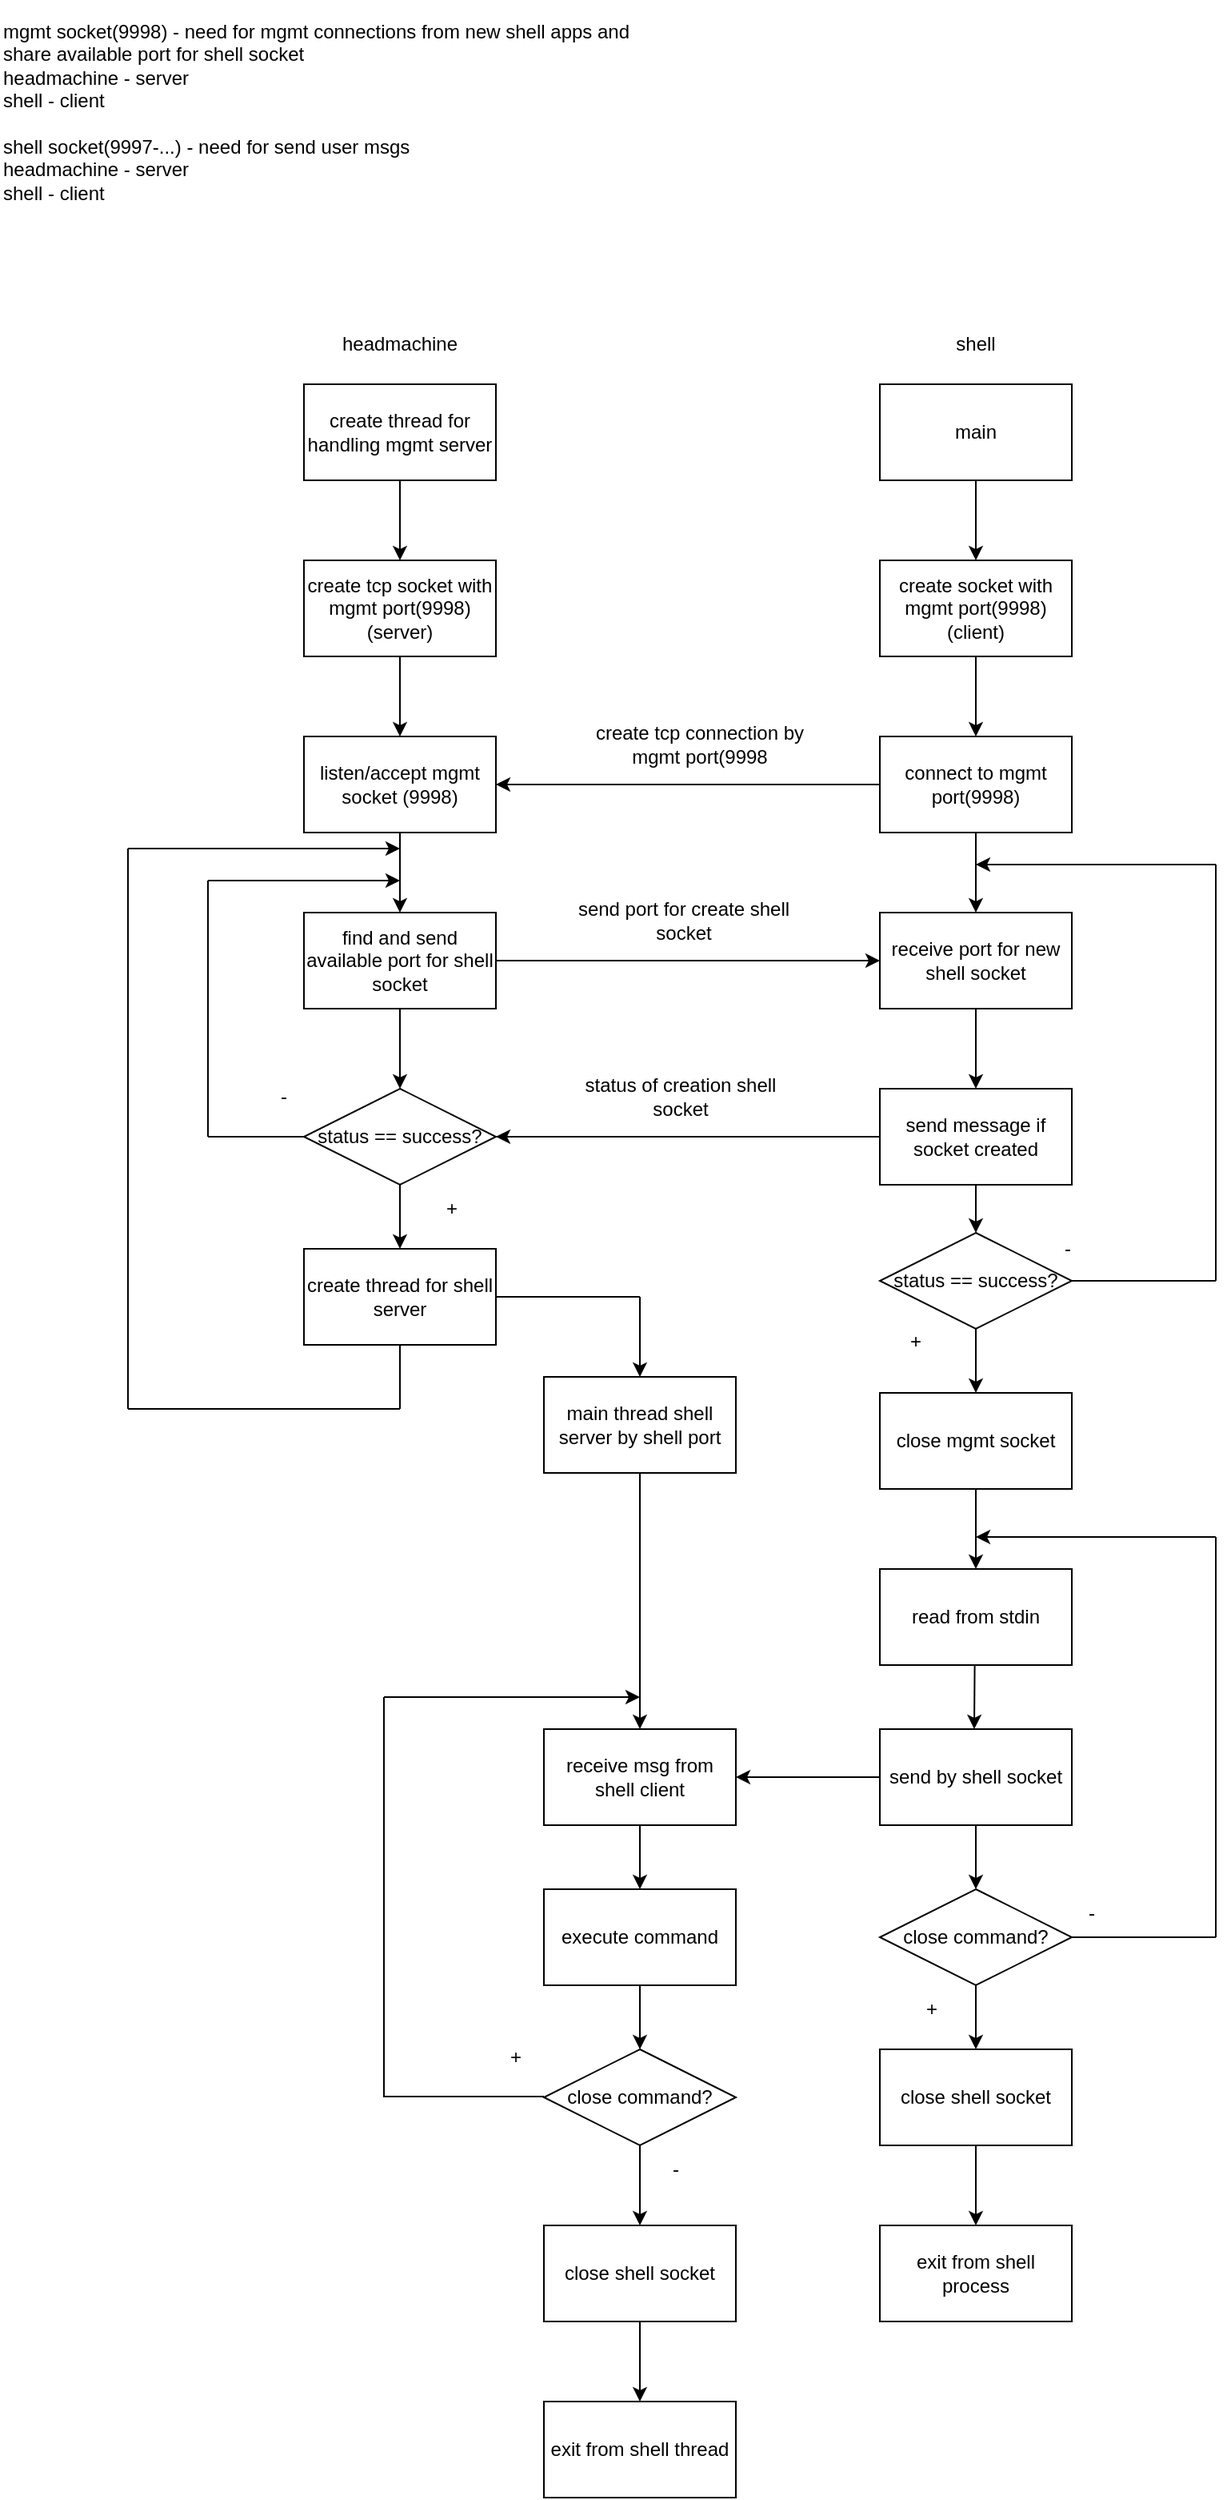 <mxfile>
    <diagram id="D7tr2zpuJQFo2wiuJWB7" name="Page-1">
        <mxGraphModel dx="837" dy="1694" grid="1" gridSize="10" guides="1" tooltips="1" connect="1" arrows="1" fold="1" page="1" pageScale="1" pageWidth="850" pageHeight="1100" math="0" shadow="0">
            <root>
                <mxCell id="0"/>
                <mxCell id="1" parent="0"/>
                <mxCell id="CwxnqqQITI3bkfZLVjzH-15" value="" style="edgeStyle=orthogonalEdgeStyle;rounded=0;orthogonalLoop=1;jettySize=auto;html=1;" parent="1" source="CwxnqqQITI3bkfZLVjzH-12" target="CwxnqqQITI3bkfZLVjzH-13" edge="1">
                    <mxGeometry relative="1" as="geometry"/>
                </mxCell>
                <mxCell id="CwxnqqQITI3bkfZLVjzH-12" value="create thread for handling mgmt server" style="rounded=0;whiteSpace=wrap;html=1;fillColor=default;gradientColor=none;" parent="1" vertex="1">
                    <mxGeometry x="190" y="200" width="120" height="60" as="geometry"/>
                </mxCell>
                <mxCell id="CwxnqqQITI3bkfZLVjzH-16" value="" style="edgeStyle=orthogonalEdgeStyle;rounded=0;orthogonalLoop=1;jettySize=auto;html=1;" parent="1" source="CwxnqqQITI3bkfZLVjzH-13" target="CwxnqqQITI3bkfZLVjzH-14" edge="1">
                    <mxGeometry relative="1" as="geometry"/>
                </mxCell>
                <mxCell id="CwxnqqQITI3bkfZLVjzH-13" value="create tcp socket with mgmt port(9998)&lt;br&gt;(server)" style="rounded=0;whiteSpace=wrap;html=1;fillColor=default;gradientColor=none;" parent="1" vertex="1">
                    <mxGeometry x="190" y="310" width="120" height="60" as="geometry"/>
                </mxCell>
                <mxCell id="CwxnqqQITI3bkfZLVjzH-34" value="" style="edgeStyle=orthogonalEdgeStyle;rounded=0;orthogonalLoop=1;jettySize=auto;html=1;" parent="1" source="CwxnqqQITI3bkfZLVjzH-14" target="CwxnqqQITI3bkfZLVjzH-33" edge="1">
                    <mxGeometry relative="1" as="geometry"/>
                </mxCell>
                <mxCell id="CwxnqqQITI3bkfZLVjzH-14" value="listen/accept mgmt socket (9998)" style="rounded=0;whiteSpace=wrap;html=1;fillColor=default;gradientColor=none;" parent="1" vertex="1">
                    <mxGeometry x="190" y="420" width="120" height="60" as="geometry"/>
                </mxCell>
                <mxCell id="CwxnqqQITI3bkfZLVjzH-17" value="" style="endArrow=classic;html=1;rounded=0;" parent="1" edge="1">
                    <mxGeometry width="50" height="50" relative="1" as="geometry">
                        <mxPoint x="80" y="490" as="sourcePoint"/>
                        <mxPoint x="250" y="490" as="targetPoint"/>
                    </mxGeometry>
                </mxCell>
                <mxCell id="CwxnqqQITI3bkfZLVjzH-19" value="" style="endArrow=none;html=1;rounded=0;" parent="1" edge="1">
                    <mxGeometry width="50" height="50" relative="1" as="geometry">
                        <mxPoint x="80" y="840" as="sourcePoint"/>
                        <mxPoint x="80" y="490" as="targetPoint"/>
                    </mxGeometry>
                </mxCell>
                <mxCell id="CwxnqqQITI3bkfZLVjzH-20" value="create thread for shell server" style="rounded=0;whiteSpace=wrap;html=1;fillColor=default;gradientColor=none;" parent="1" vertex="1">
                    <mxGeometry x="190" y="740" width="120" height="60" as="geometry"/>
                </mxCell>
                <mxCell id="CwxnqqQITI3bkfZLVjzH-26" value="" style="edgeStyle=orthogonalEdgeStyle;rounded=0;orthogonalLoop=1;jettySize=auto;html=1;" parent="1" source="CwxnqqQITI3bkfZLVjzH-21" target="CwxnqqQITI3bkfZLVjzH-24" edge="1">
                    <mxGeometry relative="1" as="geometry"/>
                </mxCell>
                <mxCell id="CwxnqqQITI3bkfZLVjzH-21" value="main" style="rounded=0;whiteSpace=wrap;html=1;fillColor=default;gradientColor=none;" parent="1" vertex="1">
                    <mxGeometry x="550" y="200" width="120" height="60" as="geometry"/>
                </mxCell>
                <mxCell id="CwxnqqQITI3bkfZLVjzH-22" value="headmachine" style="text;html=1;strokeColor=none;fillColor=none;align=center;verticalAlign=middle;whiteSpace=wrap;rounded=0;" parent="1" vertex="1">
                    <mxGeometry x="175" y="160" width="150" height="30" as="geometry"/>
                </mxCell>
                <mxCell id="CwxnqqQITI3bkfZLVjzH-23" value="shell" style="text;html=1;strokeColor=none;fillColor=none;align=center;verticalAlign=middle;whiteSpace=wrap;rounded=0;strokeWidth=1;" parent="1" vertex="1">
                    <mxGeometry x="535" y="160" width="150" height="30" as="geometry"/>
                </mxCell>
                <mxCell id="CwxnqqQITI3bkfZLVjzH-27" value="" style="edgeStyle=orthogonalEdgeStyle;rounded=0;orthogonalLoop=1;jettySize=auto;html=1;" parent="1" source="CwxnqqQITI3bkfZLVjzH-24" target="CwxnqqQITI3bkfZLVjzH-25" edge="1">
                    <mxGeometry relative="1" as="geometry"/>
                </mxCell>
                <mxCell id="CwxnqqQITI3bkfZLVjzH-24" value="create socket with mgmt port(9998)&lt;br&gt;(client)" style="rounded=0;whiteSpace=wrap;html=1;fillColor=default;gradientColor=none;" parent="1" vertex="1">
                    <mxGeometry x="550" y="310" width="120" height="60" as="geometry"/>
                </mxCell>
                <mxCell id="CwxnqqQITI3bkfZLVjzH-39" value="" style="edgeStyle=orthogonalEdgeStyle;rounded=0;orthogonalLoop=1;jettySize=auto;html=1;" parent="1" source="CwxnqqQITI3bkfZLVjzH-25" target="CwxnqqQITI3bkfZLVjzH-35" edge="1">
                    <mxGeometry relative="1" as="geometry"/>
                </mxCell>
                <mxCell id="CwxnqqQITI3bkfZLVjzH-25" value="connect to mgmt port(9998)" style="rounded=0;whiteSpace=wrap;html=1;fillColor=default;gradientColor=none;" parent="1" vertex="1">
                    <mxGeometry x="550" y="420" width="120" height="60" as="geometry"/>
                </mxCell>
                <mxCell id="CwxnqqQITI3bkfZLVjzH-29" value="" style="edgeStyle=orthogonalEdgeStyle;rounded=0;orthogonalLoop=1;jettySize=auto;html=1;exitX=0;exitY=0.5;exitDx=0;exitDy=0;entryX=1;entryY=0.5;entryDx=0;entryDy=0;" parent="1" source="CwxnqqQITI3bkfZLVjzH-25" target="CwxnqqQITI3bkfZLVjzH-14" edge="1">
                    <mxGeometry relative="1" as="geometry">
                        <mxPoint x="620" y="380" as="sourcePoint"/>
                        <mxPoint x="620" y="430" as="targetPoint"/>
                    </mxGeometry>
                </mxCell>
                <mxCell id="CwxnqqQITI3bkfZLVjzH-30" value="create tcp connection by mgmt port(9998" style="text;html=1;strokeColor=none;fillColor=default;align=center;verticalAlign=middle;whiteSpace=wrap;rounded=0;" parent="1" vertex="1">
                    <mxGeometry x="370" y="410" width="135" height="30" as="geometry"/>
                </mxCell>
                <mxCell id="CwxnqqQITI3bkfZLVjzH-31" value="mgmt socket(9998) - need for mgmt connections from new shell apps and share available port for shell socket&lt;br&gt;headmachine - server&lt;br&gt;shell - client&lt;br&gt;&lt;br&gt;shell socket(9997-...) - need for send user msgs&lt;br&gt;headmachine - server&lt;br&gt;shell - client" style="text;html=1;strokeColor=none;fillColor=default;align=left;verticalAlign=middle;whiteSpace=wrap;rounded=0;" parent="1" vertex="1">
                    <mxGeometry y="-40" width="410" height="140" as="geometry"/>
                </mxCell>
                <mxCell id="CwxnqqQITI3bkfZLVjzH-48" value="" style="edgeStyle=orthogonalEdgeStyle;rounded=0;orthogonalLoop=1;jettySize=auto;html=1;entryX=0.5;entryY=0;entryDx=0;entryDy=0;" parent="1" source="CwxnqqQITI3bkfZLVjzH-33" target="CwxnqqQITI3bkfZLVjzH-87" edge="1">
                    <mxGeometry relative="1" as="geometry">
                        <mxPoint x="250" y="630" as="targetPoint"/>
                    </mxGeometry>
                </mxCell>
                <mxCell id="CwxnqqQITI3bkfZLVjzH-33" value="find and send available port for shell socket" style="rounded=0;whiteSpace=wrap;html=1;fillColor=default;gradientColor=none;" parent="1" vertex="1">
                    <mxGeometry x="190" y="530" width="120" height="60" as="geometry"/>
                </mxCell>
                <mxCell id="CwxnqqQITI3bkfZLVjzH-41" value="" style="edgeStyle=orthogonalEdgeStyle;rounded=0;orthogonalLoop=1;jettySize=auto;html=1;" parent="1" source="CwxnqqQITI3bkfZLVjzH-35" target="CwxnqqQITI3bkfZLVjzH-40" edge="1">
                    <mxGeometry relative="1" as="geometry"/>
                </mxCell>
                <mxCell id="CwxnqqQITI3bkfZLVjzH-35" value="receive port for new shell socket" style="rounded=0;whiteSpace=wrap;html=1;fillColor=default;gradientColor=none;" parent="1" vertex="1">
                    <mxGeometry x="550" y="530" width="120" height="60" as="geometry"/>
                </mxCell>
                <mxCell id="CwxnqqQITI3bkfZLVjzH-37" value="" style="edgeStyle=orthogonalEdgeStyle;rounded=0;orthogonalLoop=1;jettySize=auto;html=1;exitX=1;exitY=0.5;exitDx=0;exitDy=0;entryX=0;entryY=0.5;entryDx=0;entryDy=0;" parent="1" source="CwxnqqQITI3bkfZLVjzH-33" target="CwxnqqQITI3bkfZLVjzH-35" edge="1">
                    <mxGeometry relative="1" as="geometry">
                        <mxPoint x="560" y="460" as="sourcePoint"/>
                        <mxPoint x="320" y="460" as="targetPoint"/>
                    </mxGeometry>
                </mxCell>
                <mxCell id="CwxnqqQITI3bkfZLVjzH-38" value="send port for create shell socket" style="text;html=1;strokeColor=none;fillColor=default;align=center;verticalAlign=middle;whiteSpace=wrap;rounded=0;" parent="1" vertex="1">
                    <mxGeometry x="360" y="520" width="135" height="30" as="geometry"/>
                </mxCell>
                <mxCell id="CwxnqqQITI3bkfZLVjzH-40" value="send message if socket created" style="rounded=0;whiteSpace=wrap;html=1;fillColor=default;gradientColor=none;" parent="1" vertex="1">
                    <mxGeometry x="550" y="640" width="120" height="60" as="geometry"/>
                </mxCell>
                <mxCell id="CwxnqqQITI3bkfZLVjzH-43" value="" style="endArrow=classic;html=1;rounded=0;exitX=0;exitY=0.5;exitDx=0;exitDy=0;entryX=1;entryY=0.5;entryDx=0;entryDy=0;" parent="1" source="CwxnqqQITI3bkfZLVjzH-40" target="CwxnqqQITI3bkfZLVjzH-87" edge="1">
                    <mxGeometry width="50" height="50" relative="1" as="geometry">
                        <mxPoint x="440" y="800" as="sourcePoint"/>
                        <mxPoint x="315" y="670" as="targetPoint"/>
                    </mxGeometry>
                </mxCell>
                <mxCell id="CwxnqqQITI3bkfZLVjzH-44" value="status of creation shell socket" style="text;html=1;strokeColor=none;fillColor=default;align=center;verticalAlign=middle;whiteSpace=wrap;rounded=0;" parent="1" vertex="1">
                    <mxGeometry x="358" y="630" width="135" height="30" as="geometry"/>
                </mxCell>
                <mxCell id="CwxnqqQITI3bkfZLVjzH-49" value="" style="endArrow=classic;html=1;rounded=0;" parent="1" edge="1">
                    <mxGeometry width="50" height="50" relative="1" as="geometry">
                        <mxPoint x="130" y="510" as="sourcePoint"/>
                        <mxPoint x="250" y="510" as="targetPoint"/>
                    </mxGeometry>
                </mxCell>
                <mxCell id="CwxnqqQITI3bkfZLVjzH-51" value="" style="endArrow=none;html=1;rounded=0;entryX=0;entryY=0.5;entryDx=0;entryDy=0;" parent="1" target="CwxnqqQITI3bkfZLVjzH-87" edge="1">
                    <mxGeometry width="50" height="50" relative="1" as="geometry">
                        <mxPoint x="130" y="670" as="sourcePoint"/>
                        <mxPoint x="185" y="670" as="targetPoint"/>
                    </mxGeometry>
                </mxCell>
                <mxCell id="CwxnqqQITI3bkfZLVjzH-52" value="" style="endArrow=none;html=1;rounded=0;" parent="1" edge="1">
                    <mxGeometry width="50" height="50" relative="1" as="geometry">
                        <mxPoint x="130" y="510" as="sourcePoint"/>
                        <mxPoint x="130" y="670" as="targetPoint"/>
                    </mxGeometry>
                </mxCell>
                <mxCell id="CwxnqqQITI3bkfZLVjzH-53" value="-" style="text;html=1;strokeColor=none;fillColor=default;align=center;verticalAlign=middle;whiteSpace=wrap;rounded=0;" parent="1" vertex="1">
                    <mxGeometry x="165" y="630" width="25" height="30" as="geometry"/>
                </mxCell>
                <mxCell id="CwxnqqQITI3bkfZLVjzH-54" value="status == success?" style="rhombus;whiteSpace=wrap;html=1;fillColor=default;gradientColor=none;" parent="1" vertex="1">
                    <mxGeometry x="550" y="730" width="120" height="60" as="geometry"/>
                </mxCell>
                <mxCell id="CwxnqqQITI3bkfZLVjzH-55" value="" style="endArrow=classic;html=1;rounded=0;exitX=0.5;exitY=1;exitDx=0;exitDy=0;" parent="1" source="CwxnqqQITI3bkfZLVjzH-40" target="CwxnqqQITI3bkfZLVjzH-54" edge="1">
                    <mxGeometry width="50" height="50" relative="1" as="geometry">
                        <mxPoint x="390" y="790" as="sourcePoint"/>
                        <mxPoint x="440" y="740" as="targetPoint"/>
                    </mxGeometry>
                </mxCell>
                <mxCell id="CwxnqqQITI3bkfZLVjzH-56" value="" style="endArrow=classic;html=1;rounded=0;" parent="1" edge="1">
                    <mxGeometry width="50" height="50" relative="1" as="geometry">
                        <mxPoint x="760" y="500" as="sourcePoint"/>
                        <mxPoint x="610" y="500" as="targetPoint"/>
                    </mxGeometry>
                </mxCell>
                <mxCell id="CwxnqqQITI3bkfZLVjzH-58" value="" style="endArrow=none;html=1;rounded=0;" parent="1" edge="1">
                    <mxGeometry width="50" height="50" relative="1" as="geometry">
                        <mxPoint x="760" y="500" as="sourcePoint"/>
                        <mxPoint x="760" y="760" as="targetPoint"/>
                    </mxGeometry>
                </mxCell>
                <mxCell id="CwxnqqQITI3bkfZLVjzH-60" value="" style="endArrow=none;html=1;rounded=0;exitX=1;exitY=0.5;exitDx=0;exitDy=0;" parent="1" source="CwxnqqQITI3bkfZLVjzH-54" edge="1">
                    <mxGeometry width="50" height="50" relative="1" as="geometry">
                        <mxPoint x="750" y="510" as="sourcePoint"/>
                        <mxPoint x="760" y="760" as="targetPoint"/>
                    </mxGeometry>
                </mxCell>
                <mxCell id="CwxnqqQITI3bkfZLVjzH-61" value="-" style="text;html=1;strokeColor=none;fillColor=default;align=center;verticalAlign=middle;whiteSpace=wrap;rounded=0;" parent="1" vertex="1">
                    <mxGeometry x="660" y="730" width="15" height="20" as="geometry"/>
                </mxCell>
                <mxCell id="CwxnqqQITI3bkfZLVjzH-62" value="+" style="text;html=1;strokeColor=none;fillColor=default;align=center;verticalAlign=middle;whiteSpace=wrap;rounded=0;" parent="1" vertex="1">
                    <mxGeometry x="270" y="700" width="25" height="30" as="geometry"/>
                </mxCell>
                <mxCell id="CwxnqqQITI3bkfZLVjzH-63" value="+" style="text;html=1;strokeColor=none;fillColor=default;align=center;verticalAlign=middle;whiteSpace=wrap;rounded=0;" parent="1" vertex="1">
                    <mxGeometry x="560" y="790" width="25" height="15" as="geometry"/>
                </mxCell>
                <mxCell id="CwxnqqQITI3bkfZLVjzH-65" value="" style="endArrow=classic;html=1;rounded=0;exitX=0.5;exitY=1;exitDx=0;exitDy=0;entryX=0.5;entryY=0;entryDx=0;entryDy=0;" parent="1" source="CwxnqqQITI3bkfZLVjzH-87" target="CwxnqqQITI3bkfZLVjzH-20" edge="1">
                    <mxGeometry width="50" height="50" relative="1" as="geometry">
                        <mxPoint x="249.29" y="700" as="sourcePoint"/>
                        <mxPoint x="249" y="740" as="targetPoint"/>
                    </mxGeometry>
                </mxCell>
                <mxCell id="CwxnqqQITI3bkfZLVjzH-66" value="read from stdin" style="rounded=0;whiteSpace=wrap;html=1;fillColor=default;gradientColor=none;" parent="1" vertex="1">
                    <mxGeometry x="550" y="940" width="120" height="60" as="geometry"/>
                </mxCell>
                <mxCell id="CwxnqqQITI3bkfZLVjzH-67" value="send by shell socket" style="rounded=0;whiteSpace=wrap;html=1;fillColor=default;gradientColor=none;" parent="1" vertex="1">
                    <mxGeometry x="550" y="1040" width="120" height="60" as="geometry"/>
                </mxCell>
                <mxCell id="CwxnqqQITI3bkfZLVjzH-69" value="" style="edgeStyle=orthogonalEdgeStyle;rounded=0;orthogonalLoop=1;jettySize=auto;html=1;" parent="1" source="CwxnqqQITI3bkfZLVjzH-68" target="CwxnqqQITI3bkfZLVjzH-66" edge="1">
                    <mxGeometry relative="1" as="geometry"/>
                </mxCell>
                <mxCell id="CwxnqqQITI3bkfZLVjzH-68" value="close mgmt socket" style="rounded=0;whiteSpace=wrap;html=1;fillColor=default;gradientColor=none;" parent="1" vertex="1">
                    <mxGeometry x="550" y="830" width="120" height="60" as="geometry"/>
                </mxCell>
                <mxCell id="CwxnqqQITI3bkfZLVjzH-73" value="" style="endArrow=classic;html=1;rounded=0;exitX=0.5;exitY=1;exitDx=0;exitDy=0;" parent="1" source="CwxnqqQITI3bkfZLVjzH-54" edge="1">
                    <mxGeometry width="50" height="50" relative="1" as="geometry">
                        <mxPoint x="609.87" y="805" as="sourcePoint"/>
                        <mxPoint x="610" y="830" as="targetPoint"/>
                    </mxGeometry>
                </mxCell>
                <mxCell id="CwxnqqQITI3bkfZLVjzH-74" value="" style="endArrow=classic;html=1;rounded=0;exitX=0.5;exitY=1;exitDx=0;exitDy=0;" parent="1" edge="1">
                    <mxGeometry width="50" height="50" relative="1" as="geometry">
                        <mxPoint x="609.29" y="1000" as="sourcePoint"/>
                        <mxPoint x="609" y="1040" as="targetPoint"/>
                    </mxGeometry>
                </mxCell>
                <mxCell id="CwxnqqQITI3bkfZLVjzH-77" value="" style="endArrow=classic;html=1;rounded=0;entryX=0.5;entryY=0;entryDx=0;entryDy=0;exitX=0.5;exitY=1;exitDx=0;exitDy=0;" parent="1" source="CwxnqqQITI3bkfZLVjzH-67" edge="1">
                    <mxGeometry width="50" height="50" relative="1" as="geometry">
                        <mxPoint x="270" y="1180" as="sourcePoint"/>
                        <mxPoint x="610" y="1140" as="targetPoint"/>
                    </mxGeometry>
                </mxCell>
                <mxCell id="CwxnqqQITI3bkfZLVjzH-78" value="-" style="text;html=1;strokeColor=none;fillColor=default;align=center;verticalAlign=middle;whiteSpace=wrap;rounded=0;" parent="1" vertex="1">
                    <mxGeometry x="670" y="1140" width="25" height="30" as="geometry"/>
                </mxCell>
                <mxCell id="CwxnqqQITI3bkfZLVjzH-79" value="" style="endArrow=none;html=1;rounded=0;" parent="1" edge="1">
                    <mxGeometry width="50" height="50" relative="1" as="geometry">
                        <mxPoint x="760" y="1170" as="sourcePoint"/>
                        <mxPoint x="670" y="1170" as="targetPoint"/>
                    </mxGeometry>
                </mxCell>
                <mxCell id="CwxnqqQITI3bkfZLVjzH-80" value="" style="endArrow=none;html=1;rounded=0;" parent="1" edge="1">
                    <mxGeometry width="50" height="50" relative="1" as="geometry">
                        <mxPoint x="760" y="920" as="sourcePoint"/>
                        <mxPoint x="760" y="1170" as="targetPoint"/>
                    </mxGeometry>
                </mxCell>
                <mxCell id="CwxnqqQITI3bkfZLVjzH-81" value="" style="edgeStyle=orthogonalEdgeStyle;rounded=0;orthogonalLoop=1;jettySize=auto;html=1;" parent="1" edge="1">
                    <mxGeometry relative="1" as="geometry">
                        <mxPoint x="760" y="920" as="sourcePoint"/>
                        <mxPoint x="610" y="920" as="targetPoint"/>
                    </mxGeometry>
                </mxCell>
                <mxCell id="CwxnqqQITI3bkfZLVjzH-82" value="close shell socket" style="rounded=0;whiteSpace=wrap;html=1;fillColor=default;gradientColor=none;" parent="1" vertex="1">
                    <mxGeometry x="550" y="1240" width="120" height="60" as="geometry"/>
                </mxCell>
                <mxCell id="CwxnqqQITI3bkfZLVjzH-83" value="" style="endArrow=classic;html=1;rounded=0;entryX=0.5;entryY=0;entryDx=0;entryDy=0;exitX=0.5;exitY=1;exitDx=0;exitDy=0;" parent="1" source="CwxnqqQITI3bkfZLVjzH-88" target="CwxnqqQITI3bkfZLVjzH-82" edge="1">
                    <mxGeometry width="50" height="50" relative="1" as="geometry">
                        <mxPoint x="610" y="1220" as="sourcePoint"/>
                        <mxPoint x="440" y="1240" as="targetPoint"/>
                    </mxGeometry>
                </mxCell>
                <mxCell id="CwxnqqQITI3bkfZLVjzH-84" value="exit from shell process" style="rounded=0;whiteSpace=wrap;html=1;fillColor=default;gradientColor=none;" parent="1" vertex="1">
                    <mxGeometry x="550" y="1350" width="120" height="60" as="geometry"/>
                </mxCell>
                <mxCell id="CwxnqqQITI3bkfZLVjzH-85" value="" style="endArrow=classic;html=1;rounded=0;entryX=0.5;entryY=0;entryDx=0;entryDy=0;exitX=0.5;exitY=1;exitDx=0;exitDy=0;" parent="1" source="CwxnqqQITI3bkfZLVjzH-82" target="CwxnqqQITI3bkfZLVjzH-84" edge="1">
                    <mxGeometry width="50" height="50" relative="1" as="geometry">
                        <mxPoint x="380" y="1460" as="sourcePoint"/>
                        <mxPoint x="430" y="1410" as="targetPoint"/>
                    </mxGeometry>
                </mxCell>
                <mxCell id="CwxnqqQITI3bkfZLVjzH-87" value="status == success?" style="rhombus;whiteSpace=wrap;html=1;fillColor=default;gradientColor=none;" parent="1" vertex="1">
                    <mxGeometry x="190" y="640" width="120" height="60" as="geometry"/>
                </mxCell>
                <mxCell id="CwxnqqQITI3bkfZLVjzH-88" value="close command?" style="rhombus;whiteSpace=wrap;html=1;fillColor=default;gradientColor=none;" parent="1" vertex="1">
                    <mxGeometry x="550" y="1140" width="120" height="60" as="geometry"/>
                </mxCell>
                <mxCell id="CwxnqqQITI3bkfZLVjzH-89" value="main thread shell server by shell port" style="rounded=0;whiteSpace=wrap;html=1;fillColor=default;gradientColor=none;" parent="1" vertex="1">
                    <mxGeometry x="340" y="820" width="120" height="60" as="geometry"/>
                </mxCell>
                <mxCell id="CwxnqqQITI3bkfZLVjzH-90" value="" style="endArrow=classic;html=1;rounded=0;" parent="1" edge="1">
                    <mxGeometry width="50" height="50" relative="1" as="geometry">
                        <mxPoint x="400" y="770" as="sourcePoint"/>
                        <mxPoint x="400" y="820" as="targetPoint"/>
                    </mxGeometry>
                </mxCell>
                <mxCell id="CwxnqqQITI3bkfZLVjzH-91" value="" style="endArrow=none;html=1;rounded=0;exitX=1;exitY=0.5;exitDx=0;exitDy=0;" parent="1" source="CwxnqqQITI3bkfZLVjzH-20" edge="1">
                    <mxGeometry width="50" height="50" relative="1" as="geometry">
                        <mxPoint x="350" y="780" as="sourcePoint"/>
                        <mxPoint x="400" y="770" as="targetPoint"/>
                    </mxGeometry>
                </mxCell>
                <mxCell id="CwxnqqQITI3bkfZLVjzH-92" value="receive msg from shell client" style="rounded=0;whiteSpace=wrap;html=1;fillColor=default;gradientColor=none;" parent="1" vertex="1">
                    <mxGeometry x="340" y="1040" width="120" height="60" as="geometry"/>
                </mxCell>
                <mxCell id="CwxnqqQITI3bkfZLVjzH-93" value="" style="endArrow=classic;html=1;rounded=0;entryX=0.5;entryY=0;entryDx=0;entryDy=0;" parent="1" target="CwxnqqQITI3bkfZLVjzH-92" edge="1">
                    <mxGeometry width="50" height="50" relative="1" as="geometry">
                        <mxPoint x="400" y="880" as="sourcePoint"/>
                        <mxPoint x="400" y="1000" as="targetPoint"/>
                    </mxGeometry>
                </mxCell>
                <mxCell id="CwxnqqQITI3bkfZLVjzH-94" value="" style="endArrow=classic;html=1;rounded=0;entryX=1;entryY=0.5;entryDx=0;entryDy=0;exitX=0;exitY=0.5;exitDx=0;exitDy=0;" parent="1" source="CwxnqqQITI3bkfZLVjzH-67" target="CwxnqqQITI3bkfZLVjzH-92" edge="1">
                    <mxGeometry width="50" height="50" relative="1" as="geometry">
                        <mxPoint x="250" y="1090" as="sourcePoint"/>
                        <mxPoint x="300" y="1040" as="targetPoint"/>
                    </mxGeometry>
                </mxCell>
                <mxCell id="CwxnqqQITI3bkfZLVjzH-97" value="" style="endArrow=classic;html=1;rounded=0;" parent="1" edge="1">
                    <mxGeometry width="50" height="50" relative="1" as="geometry">
                        <mxPoint x="240" y="1020" as="sourcePoint"/>
                        <mxPoint x="400" y="1020" as="targetPoint"/>
                    </mxGeometry>
                </mxCell>
                <mxCell id="CwxnqqQITI3bkfZLVjzH-99" value="close shell socket" style="rounded=0;whiteSpace=wrap;html=1;fillColor=default;gradientColor=none;" parent="1" vertex="1">
                    <mxGeometry x="340" y="1350" width="120" height="60" as="geometry"/>
                </mxCell>
                <mxCell id="CwxnqqQITI3bkfZLVjzH-100" value="exit from shell thread" style="rounded=0;whiteSpace=wrap;html=1;fillColor=default;gradientColor=none;" parent="1" vertex="1">
                    <mxGeometry x="340" y="1460" width="120" height="60" as="geometry"/>
                </mxCell>
                <mxCell id="CwxnqqQITI3bkfZLVjzH-104" value="" style="endArrow=classic;html=1;rounded=0;entryX=0.5;entryY=0;entryDx=0;entryDy=0;exitX=0.5;exitY=1;exitDx=0;exitDy=0;" parent="1" source="CwxnqqQITI3bkfZLVjzH-99" target="CwxnqqQITI3bkfZLVjzH-100" edge="1">
                    <mxGeometry width="50" height="50" relative="1" as="geometry">
                        <mxPoint x="230" y="1530" as="sourcePoint"/>
                        <mxPoint x="280" y="1480" as="targetPoint"/>
                    </mxGeometry>
                </mxCell>
                <mxCell id="CwxnqqQITI3bkfZLVjzH-106" value="" style="endArrow=classic;html=1;rounded=0;entryX=0.5;entryY=0;entryDx=0;entryDy=0;exitX=0.5;exitY=1;exitDx=0;exitDy=0;" parent="1" source="CwxnqqQITI3bkfZLVjzH-92" edge="1">
                    <mxGeometry width="50" height="50" relative="1" as="geometry">
                        <mxPoint x="210" y="1280" as="sourcePoint"/>
                        <mxPoint x="400" y="1140" as="targetPoint"/>
                    </mxGeometry>
                </mxCell>
                <mxCell id="CwxnqqQITI3bkfZLVjzH-111" value="execute command" style="rounded=0;whiteSpace=wrap;html=1;fillColor=default;gradientColor=none;" parent="1" vertex="1">
                    <mxGeometry x="340" y="1140" width="120" height="60" as="geometry"/>
                </mxCell>
                <mxCell id="CwxnqqQITI3bkfZLVjzH-115" value="" style="endArrow=none;html=1;rounded=0;" parent="1" edge="1">
                    <mxGeometry width="50" height="50" relative="1" as="geometry">
                        <mxPoint x="240" y="1269.5" as="sourcePoint"/>
                        <mxPoint x="340" y="1269.5" as="targetPoint"/>
                    </mxGeometry>
                </mxCell>
                <mxCell id="CwxnqqQITI3bkfZLVjzH-116" value="" style="endArrow=none;html=1;rounded=0;" parent="1" edge="1">
                    <mxGeometry width="50" height="50" relative="1" as="geometry">
                        <mxPoint x="240" y="1270" as="sourcePoint"/>
                        <mxPoint x="240" y="1020" as="targetPoint"/>
                    </mxGeometry>
                </mxCell>
                <mxCell id="CwxnqqQITI3bkfZLVjzH-119" value="close command?" style="rhombus;whiteSpace=wrap;html=1;fillColor=default;gradientColor=none;" parent="1" vertex="1">
                    <mxGeometry x="340" y="1240" width="120" height="60" as="geometry"/>
                </mxCell>
                <mxCell id="CwxnqqQITI3bkfZLVjzH-120" value="" style="endArrow=classic;html=1;rounded=0;entryX=0.5;entryY=0;entryDx=0;entryDy=0;" parent="1" source="CwxnqqQITI3bkfZLVjzH-111" target="CwxnqqQITI3bkfZLVjzH-119" edge="1">
                    <mxGeometry width="50" height="50" relative="1" as="geometry">
                        <mxPoint x="220" y="1310" as="sourcePoint"/>
                        <mxPoint x="270" y="1260" as="targetPoint"/>
                    </mxGeometry>
                </mxCell>
                <mxCell id="CwxnqqQITI3bkfZLVjzH-121" value="+" style="text;html=1;strokeColor=none;fillColor=default;align=center;verticalAlign=middle;whiteSpace=wrap;rounded=0;" parent="1" vertex="1">
                    <mxGeometry x="570" y="1200" width="25" height="30" as="geometry"/>
                </mxCell>
                <mxCell id="CwxnqqQITI3bkfZLVjzH-122" value="" style="endArrow=classic;html=1;rounded=0;exitX=0.5;exitY=1;exitDx=0;exitDy=0;entryX=0.5;entryY=0;entryDx=0;entryDy=0;" parent="1" source="CwxnqqQITI3bkfZLVjzH-119" target="CwxnqqQITI3bkfZLVjzH-99" edge="1">
                    <mxGeometry width="50" height="50" relative="1" as="geometry">
                        <mxPoint x="180" y="1370" as="sourcePoint"/>
                        <mxPoint x="230" y="1320" as="targetPoint"/>
                    </mxGeometry>
                </mxCell>
                <mxCell id="CwxnqqQITI3bkfZLVjzH-123" value="-" style="text;html=1;strokeColor=none;fillColor=default;align=center;verticalAlign=middle;whiteSpace=wrap;rounded=0;" parent="1" vertex="1">
                    <mxGeometry x="410" y="1300" width="25" height="30" as="geometry"/>
                </mxCell>
                <mxCell id="CwxnqqQITI3bkfZLVjzH-124" value="+" style="text;html=1;strokeColor=none;fillColor=default;align=center;verticalAlign=middle;whiteSpace=wrap;rounded=0;" parent="1" vertex="1">
                    <mxGeometry x="310" y="1230" width="25" height="30" as="geometry"/>
                </mxCell>
                <mxCell id="CwxnqqQITI3bkfZLVjzH-125" value="" style="endArrow=none;html=1;rounded=0;entryX=0.5;entryY=1;entryDx=0;entryDy=0;" parent="1" target="CwxnqqQITI3bkfZLVjzH-20" edge="1">
                    <mxGeometry width="50" height="50" relative="1" as="geometry">
                        <mxPoint x="250" y="840" as="sourcePoint"/>
                        <mxPoint x="90" y="290" as="targetPoint"/>
                    </mxGeometry>
                </mxCell>
                <mxCell id="CwxnqqQITI3bkfZLVjzH-126" value="" style="endArrow=none;html=1;rounded=0;" parent="1" edge="1">
                    <mxGeometry width="50" height="50" relative="1" as="geometry">
                        <mxPoint x="80" y="840" as="sourcePoint"/>
                        <mxPoint x="250" y="840" as="targetPoint"/>
                    </mxGeometry>
                </mxCell>
            </root>
        </mxGraphModel>
    </diagram>
</mxfile>